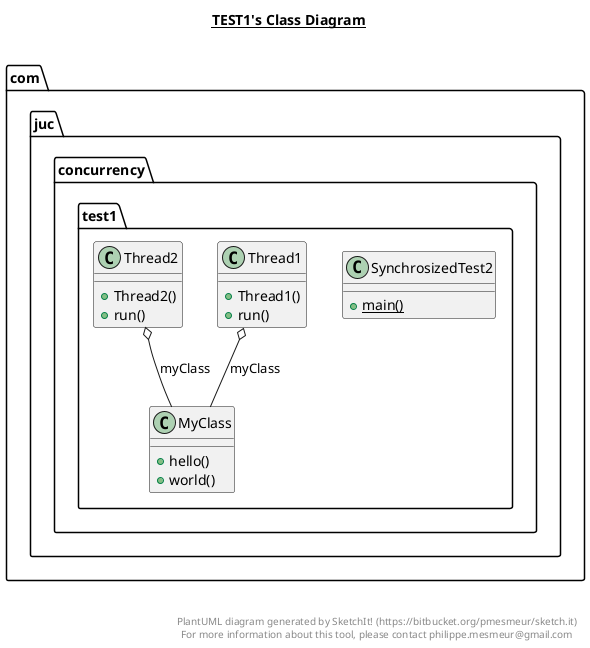 @startuml

title __TEST1's Class Diagram__\n

  namespace com.juc.concurrency.test1 {
    class com.juc.concurrency.test1.MyClass {
        + hello()
        + world()
    }
  }
  

  namespace com.juc.concurrency.test1 {
    class com.juc.concurrency.test1.SynchrosizedTest2 {
        {static} + main()
    }
  }
  

  namespace com.juc.concurrency.test1 {
    class com.juc.concurrency.test1.Thread1 {
        + Thread1()
        + run()
    }
  }
  

  namespace com.juc.concurrency.test1 {
    class com.juc.concurrency.test1.Thread2 {
        + Thread2()
        + run()
    }
  }
  

  com.juc.concurrency.test1.Thread1 o-- com.juc.concurrency.test1.MyClass : myClass
  com.juc.concurrency.test1.Thread2 o-- com.juc.concurrency.test1.MyClass : myClass


right footer


PlantUML diagram generated by SketchIt! (https://bitbucket.org/pmesmeur/sketch.it)
For more information about this tool, please contact philippe.mesmeur@gmail.com
endfooter

@enduml
